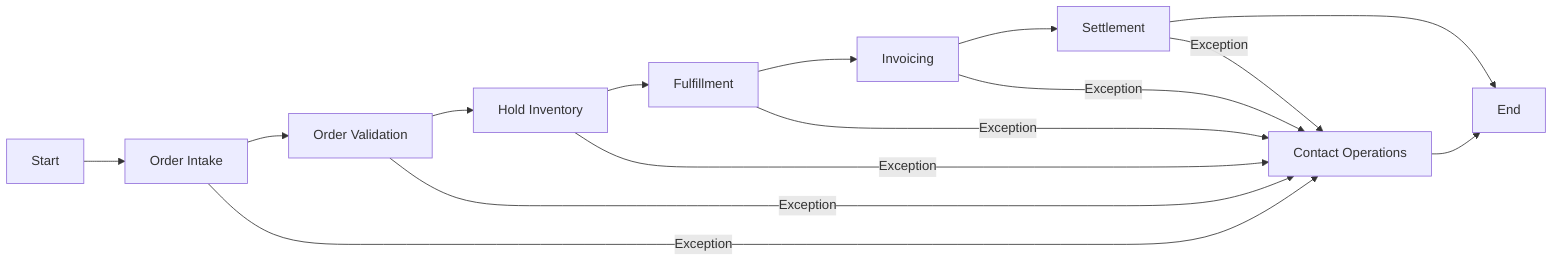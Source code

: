 flowchart LR
    A[Start] --> B[Order Intake]
    B --> C[Order Validation]
    C --> E[Hold Inventory]
    E --> G[Fulfillment]
    G --> H[Invoicing]
    H --> I[Settlement]
    I --> K[End]
    
    B -- Exception --> Y[Contact Operations]
    C -- Exception --> Y
    E -- Exception --> Y
    G -- Exception --> Y
    H -- Exception --> Y
    I -- Exception --> Y
    
    Y --> K